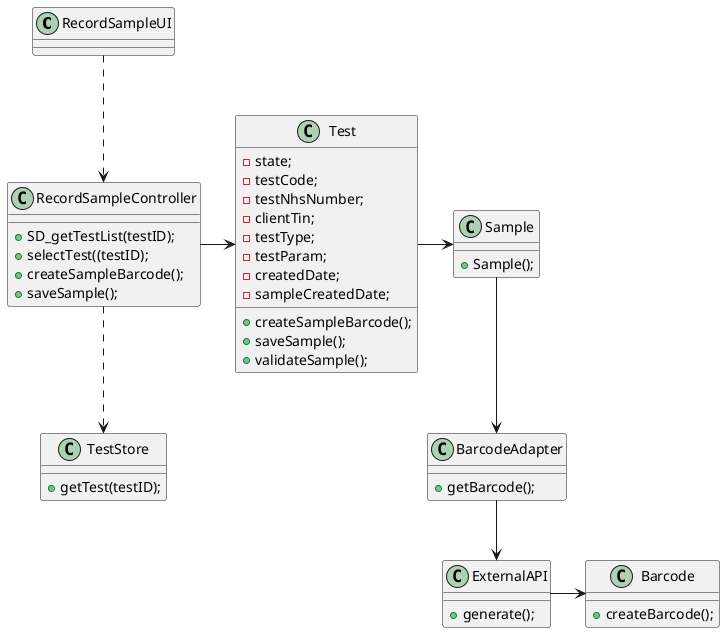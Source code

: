 @startuml

class RecordSampleUI{
}

class RecordSampleController{
+ SD_getTestList(testID);
+ selectTest((testID);
+ createSampleBarcode();
+ saveSample();
}

class TestStore{
+ getTest(testID);
}

class Test{
-state;
-testCode;
-testNhsNumber;
-clientTin;
-testType;
-testParam;
-createdDate;
-sampleCreatedDate;
+ createSampleBarcode();
+ saveSample();
+ validateSample();
}

class Sample{
+ Sample();
}

class BarcodeAdapter{
+ getBarcode();
}

class ExternalAPI{
+ generate();
}

class Barcode{
+ createBarcode();
}

RecordSampleUI ..> RecordSampleController
RecordSampleController ..> TestStore
RecordSampleController -> Test
Test -> Sample
Sample --> BarcodeAdapter
BarcodeAdapter --> ExternalAPI
ExternalAPI -> Barcode

@enduml